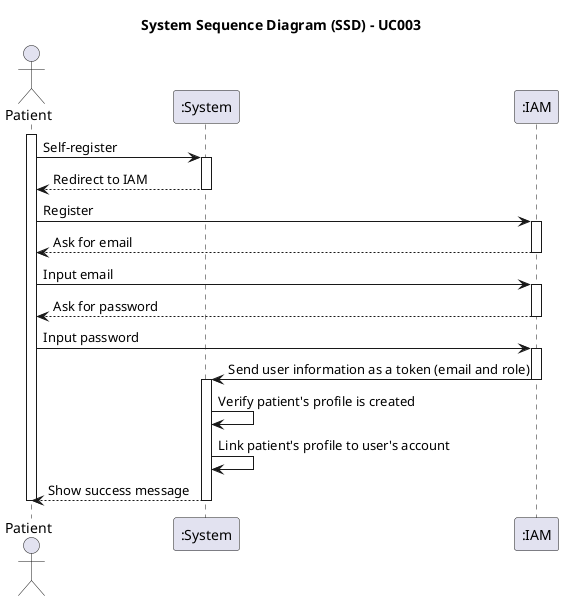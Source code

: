 @startuml uc003-system-sequence-diagram

title System Sequence Diagram (SSD) - UC003
actor Patient as Patient
participant ":System" as System
participant ":IAM" as IAM

activate Patient

    Patient -> System: Self-register

    activate System

        System --> Patient: Redirect to IAM

    deactivate System

    Patient -> IAM: Register

    activate IAM

        IAM --> Patient: Ask for email

    deactivate IAM

    Patient -> IAM: Input email

    activate IAM

        IAM --> Patient: Ask for password

    deactivate IAM

    Patient -> IAM: Input password

    activate IAM

        IAM -> System: Send user information as a token (email and role)

    deactivate IAM

    activate System

        System -> System: Verify patient's profile is created

        System -> System: Link patient's profile to user's account

        System --> Patient: Show success message

    deactivate System

deactivate Patient

@enduml